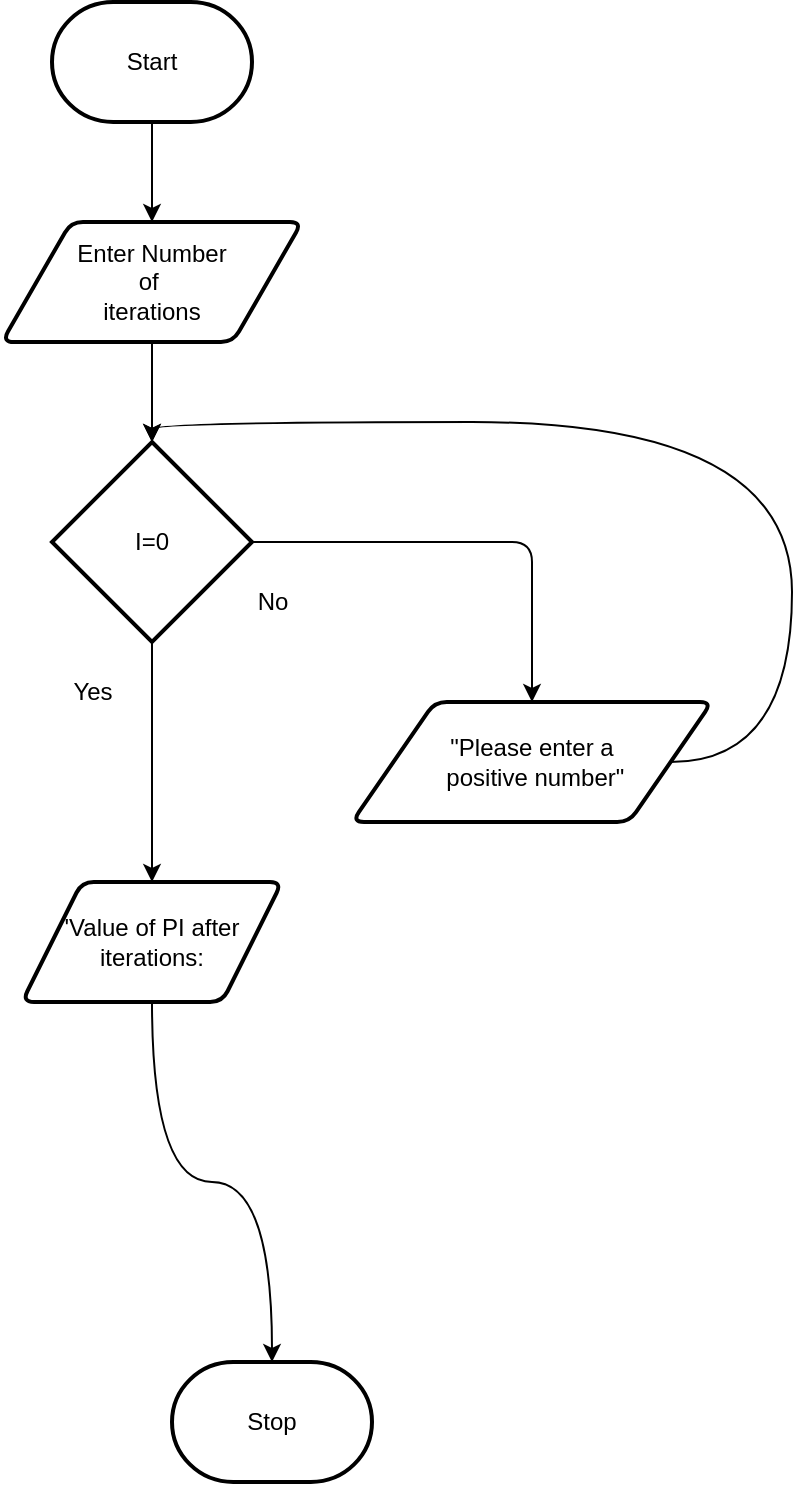 <mxfile>
    <diagram id="HIP3nbAZw_EuaXWnEj3U" name="Page-1">
        <mxGraphModel dx="849" dy="651" grid="1" gridSize="10" guides="1" tooltips="1" connect="1" arrows="1" fold="1" page="1" pageScale="1" pageWidth="850" pageHeight="1100" math="0" shadow="0">
            <root>
                <mxCell id="0"/>
                <mxCell id="1" parent="0"/>
                <mxCell id="7" value="" style="edgeStyle=none;html=1;" edge="1" parent="1" source="2" target="6">
                    <mxGeometry relative="1" as="geometry"/>
                </mxCell>
                <mxCell id="2" value="Start" style="strokeWidth=2;html=1;shape=mxgraph.flowchart.terminator;whiteSpace=wrap;" parent="1" vertex="1">
                    <mxGeometry x="150" y="50" width="100" height="60" as="geometry"/>
                </mxCell>
                <mxCell id="3" value="Stop" style="strokeWidth=2;html=1;shape=mxgraph.flowchart.terminator;whiteSpace=wrap;" parent="1" vertex="1">
                    <mxGeometry x="210" y="730" width="100" height="60" as="geometry"/>
                </mxCell>
                <mxCell id="11" value="" style="edgeStyle=none;html=1;" edge="1" parent="1" source="6" target="10">
                    <mxGeometry relative="1" as="geometry"/>
                </mxCell>
                <mxCell id="6" value="Enter Number&lt;br&gt;of&amp;nbsp;&lt;br&gt;iterations" style="shape=parallelogram;html=1;strokeWidth=2;perimeter=parallelogramPerimeter;whiteSpace=wrap;rounded=1;arcSize=12;size=0.23;" vertex="1" parent="1">
                    <mxGeometry x="125" y="160" width="150" height="60" as="geometry"/>
                </mxCell>
                <mxCell id="12" style="edgeStyle=none;html=1;entryX=0.5;entryY=0;entryDx=0;entryDy=0;" edge="1" parent="1" source="10" target="17">
                    <mxGeometry relative="1" as="geometry">
                        <mxPoint x="390" y="360" as="targetPoint"/>
                        <Array as="points">
                            <mxPoint x="390" y="320"/>
                        </Array>
                    </mxGeometry>
                </mxCell>
                <mxCell id="16" style="edgeStyle=none;html=1;entryX=0.5;entryY=0;entryDx=0;entryDy=0;" edge="1" parent="1" source="10" target="20">
                    <mxGeometry relative="1" as="geometry">
                        <mxPoint x="210" y="460" as="targetPoint"/>
                    </mxGeometry>
                </mxCell>
                <mxCell id="10" value="I=0" style="strokeWidth=2;html=1;shape=mxgraph.flowchart.decision;whiteSpace=wrap;" vertex="1" parent="1">
                    <mxGeometry x="150" y="270" width="100" height="100" as="geometry"/>
                </mxCell>
                <mxCell id="13" value="No&lt;br&gt;" style="text;html=1;align=center;verticalAlign=middle;resizable=0;points=[];autosize=1;strokeColor=none;fillColor=none;" vertex="1" parent="1">
                    <mxGeometry x="240" y="335" width="40" height="30" as="geometry"/>
                </mxCell>
                <mxCell id="14" value="Yes" style="text;html=1;align=center;verticalAlign=middle;resizable=0;points=[];autosize=1;strokeColor=none;fillColor=none;" vertex="1" parent="1">
                    <mxGeometry x="150" y="380" width="40" height="30" as="geometry"/>
                </mxCell>
                <mxCell id="18" style="edgeStyle=orthogonalEdgeStyle;html=1;entryX=0.5;entryY=0;entryDx=0;entryDy=0;entryPerimeter=0;curved=1;" edge="1" parent="1" source="17" target="10">
                    <mxGeometry relative="1" as="geometry">
                        <mxPoint x="480" y="620" as="targetPoint"/>
                        <Array as="points">
                            <mxPoint x="520" y="430"/>
                            <mxPoint x="520" y="260"/>
                            <mxPoint x="200" y="260"/>
                        </Array>
                    </mxGeometry>
                </mxCell>
                <mxCell id="17" value="&quot;Please enter a&lt;br&gt;&amp;nbsp;positive number&quot;" style="shape=parallelogram;html=1;strokeWidth=2;perimeter=parallelogramPerimeter;whiteSpace=wrap;rounded=1;arcSize=12;size=0.23;" vertex="1" parent="1">
                    <mxGeometry x="300" y="400" width="180" height="60" as="geometry"/>
                </mxCell>
                <mxCell id="21" style="edgeStyle=orthogonalEdgeStyle;curved=1;html=1;" edge="1" parent="1" source="20" target="3">
                    <mxGeometry relative="1" as="geometry"/>
                </mxCell>
                <mxCell id="20" value="'Value of PI after iterations:" style="shape=parallelogram;html=1;strokeWidth=2;perimeter=parallelogramPerimeter;whiteSpace=wrap;rounded=1;arcSize=12;size=0.23;" vertex="1" parent="1">
                    <mxGeometry x="135" y="490" width="130" height="60" as="geometry"/>
                </mxCell>
            </root>
        </mxGraphModel>
    </diagram>
</mxfile>